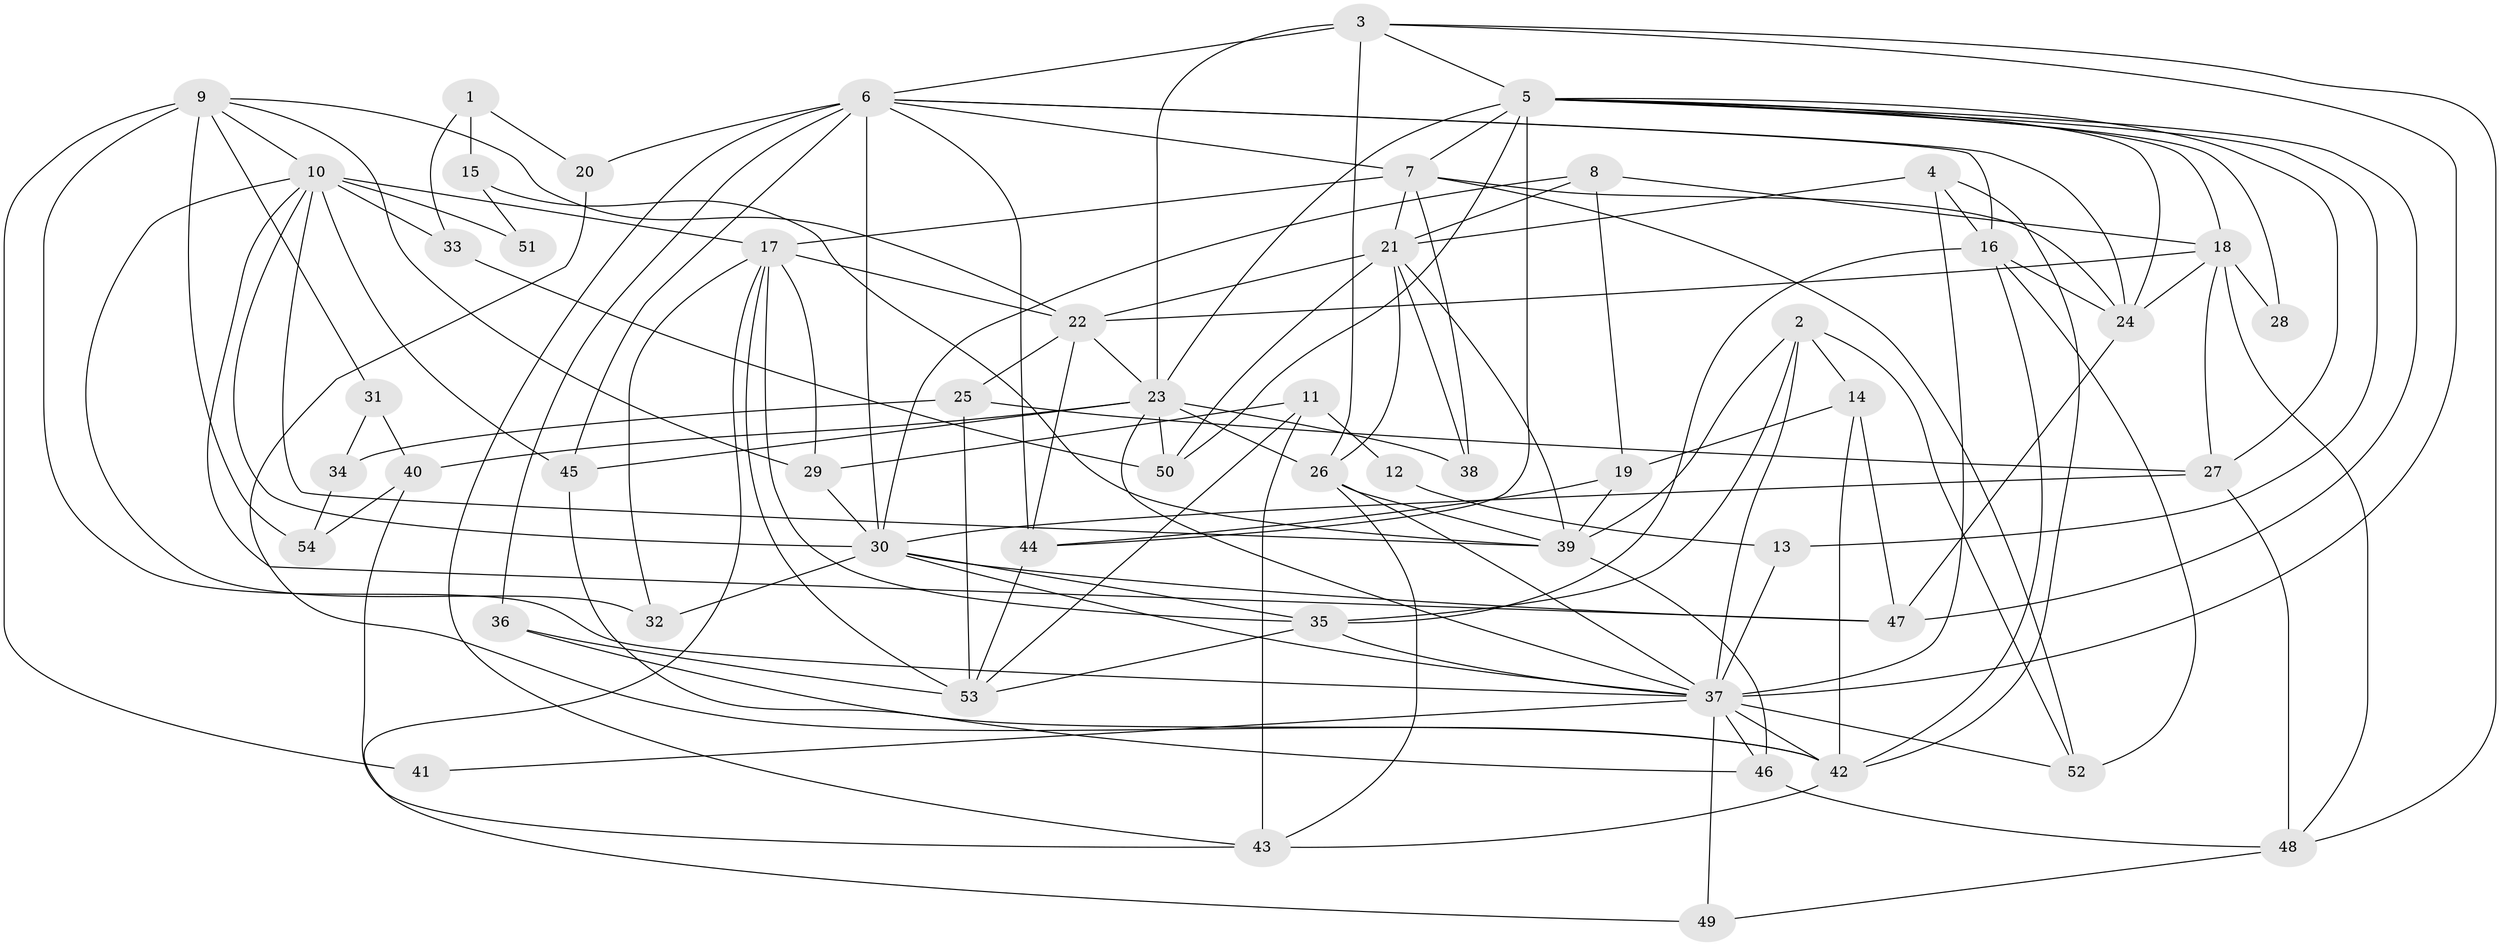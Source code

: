 // original degree distribution, {3: 0.2962962962962963, 4: 0.2222222222222222, 2: 0.12962962962962962, 6: 0.1111111111111111, 7: 0.046296296296296294, 5: 0.19444444444444445}
// Generated by graph-tools (version 1.1) at 2025/36/03/09/25 02:36:11]
// undirected, 54 vertices, 139 edges
graph export_dot {
graph [start="1"]
  node [color=gray90,style=filled];
  1;
  2;
  3;
  4;
  5;
  6;
  7;
  8;
  9;
  10;
  11;
  12;
  13;
  14;
  15;
  16;
  17;
  18;
  19;
  20;
  21;
  22;
  23;
  24;
  25;
  26;
  27;
  28;
  29;
  30;
  31;
  32;
  33;
  34;
  35;
  36;
  37;
  38;
  39;
  40;
  41;
  42;
  43;
  44;
  45;
  46;
  47;
  48;
  49;
  50;
  51;
  52;
  53;
  54;
  1 -- 15 [weight=1.0];
  1 -- 20 [weight=1.0];
  1 -- 33 [weight=1.0];
  2 -- 14 [weight=1.0];
  2 -- 35 [weight=1.0];
  2 -- 37 [weight=2.0];
  2 -- 39 [weight=1.0];
  2 -- 52 [weight=1.0];
  3 -- 5 [weight=1.0];
  3 -- 6 [weight=1.0];
  3 -- 23 [weight=1.0];
  3 -- 26 [weight=1.0];
  3 -- 37 [weight=1.0];
  3 -- 48 [weight=1.0];
  4 -- 16 [weight=1.0];
  4 -- 21 [weight=1.0];
  4 -- 37 [weight=2.0];
  4 -- 42 [weight=1.0];
  5 -- 7 [weight=1.0];
  5 -- 13 [weight=1.0];
  5 -- 18 [weight=1.0];
  5 -- 23 [weight=2.0];
  5 -- 24 [weight=1.0];
  5 -- 27 [weight=1.0];
  5 -- 28 [weight=1.0];
  5 -- 44 [weight=1.0];
  5 -- 47 [weight=1.0];
  5 -- 50 [weight=2.0];
  6 -- 7 [weight=1.0];
  6 -- 16 [weight=1.0];
  6 -- 20 [weight=2.0];
  6 -- 24 [weight=1.0];
  6 -- 30 [weight=1.0];
  6 -- 36 [weight=1.0];
  6 -- 43 [weight=1.0];
  6 -- 44 [weight=2.0];
  6 -- 45 [weight=2.0];
  7 -- 17 [weight=1.0];
  7 -- 21 [weight=2.0];
  7 -- 24 [weight=1.0];
  7 -- 38 [weight=1.0];
  7 -- 52 [weight=1.0];
  8 -- 18 [weight=1.0];
  8 -- 19 [weight=1.0];
  8 -- 21 [weight=1.0];
  8 -- 30 [weight=1.0];
  9 -- 10 [weight=1.0];
  9 -- 22 [weight=1.0];
  9 -- 29 [weight=1.0];
  9 -- 31 [weight=1.0];
  9 -- 37 [weight=1.0];
  9 -- 41 [weight=1.0];
  9 -- 54 [weight=1.0];
  10 -- 17 [weight=1.0];
  10 -- 30 [weight=2.0];
  10 -- 32 [weight=1.0];
  10 -- 33 [weight=1.0];
  10 -- 39 [weight=1.0];
  10 -- 45 [weight=2.0];
  10 -- 47 [weight=1.0];
  10 -- 51 [weight=1.0];
  11 -- 12 [weight=1.0];
  11 -- 29 [weight=1.0];
  11 -- 43 [weight=1.0];
  11 -- 53 [weight=1.0];
  12 -- 13 [weight=1.0];
  13 -- 37 [weight=1.0];
  14 -- 19 [weight=1.0];
  14 -- 42 [weight=1.0];
  14 -- 47 [weight=1.0];
  15 -- 39 [weight=1.0];
  15 -- 51 [weight=1.0];
  16 -- 24 [weight=2.0];
  16 -- 35 [weight=2.0];
  16 -- 42 [weight=1.0];
  16 -- 52 [weight=1.0];
  17 -- 22 [weight=2.0];
  17 -- 29 [weight=1.0];
  17 -- 32 [weight=1.0];
  17 -- 35 [weight=1.0];
  17 -- 49 [weight=1.0];
  17 -- 53 [weight=1.0];
  18 -- 22 [weight=1.0];
  18 -- 24 [weight=1.0];
  18 -- 27 [weight=1.0];
  18 -- 28 [weight=2.0];
  18 -- 48 [weight=1.0];
  19 -- 39 [weight=1.0];
  19 -- 44 [weight=1.0];
  20 -- 42 [weight=1.0];
  21 -- 22 [weight=1.0];
  21 -- 26 [weight=1.0];
  21 -- 38 [weight=1.0];
  21 -- 39 [weight=1.0];
  21 -- 50 [weight=1.0];
  22 -- 23 [weight=1.0];
  22 -- 25 [weight=1.0];
  22 -- 44 [weight=2.0];
  23 -- 26 [weight=1.0];
  23 -- 37 [weight=1.0];
  23 -- 38 [weight=1.0];
  23 -- 40 [weight=1.0];
  23 -- 45 [weight=1.0];
  23 -- 50 [weight=1.0];
  24 -- 47 [weight=1.0];
  25 -- 27 [weight=1.0];
  25 -- 34 [weight=1.0];
  25 -- 53 [weight=1.0];
  26 -- 37 [weight=1.0];
  26 -- 39 [weight=1.0];
  26 -- 43 [weight=1.0];
  27 -- 30 [weight=1.0];
  27 -- 48 [weight=1.0];
  29 -- 30 [weight=1.0];
  30 -- 32 [weight=1.0];
  30 -- 35 [weight=1.0];
  30 -- 37 [weight=1.0];
  30 -- 47 [weight=1.0];
  31 -- 34 [weight=1.0];
  31 -- 40 [weight=1.0];
  33 -- 50 [weight=1.0];
  34 -- 54 [weight=1.0];
  35 -- 37 [weight=2.0];
  35 -- 53 [weight=1.0];
  36 -- 42 [weight=1.0];
  36 -- 53 [weight=1.0];
  37 -- 41 [weight=1.0];
  37 -- 42 [weight=1.0];
  37 -- 46 [weight=1.0];
  37 -- 49 [weight=2.0];
  37 -- 52 [weight=1.0];
  39 -- 46 [weight=1.0];
  40 -- 43 [weight=1.0];
  40 -- 54 [weight=1.0];
  42 -- 43 [weight=1.0];
  44 -- 53 [weight=1.0];
  45 -- 46 [weight=1.0];
  46 -- 48 [weight=1.0];
  48 -- 49 [weight=1.0];
}
